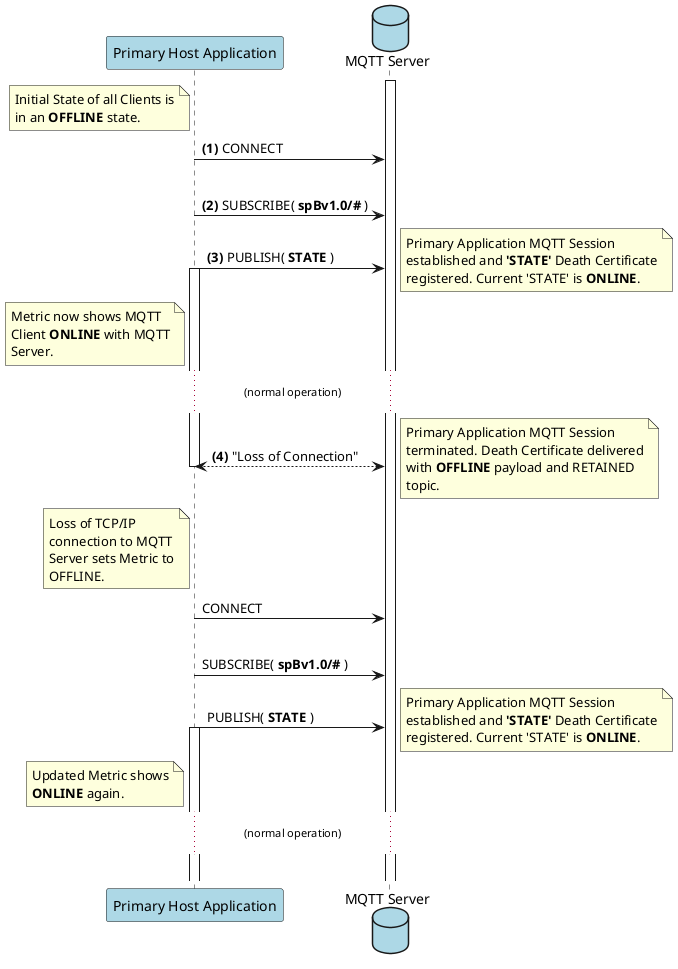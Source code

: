 @startuml
participant "Primary Host Application" as PrimApp #lightblue
database "MQTT Server" as Server #lightblue

activate Server


note left of PrimApp
Initial State of all Clients is
in an **OFFLINE** state.
end note

autonumber 1 "<b>(#)"
PrimApp -> Server : CONNECT

|||
PrimApp -> Server : SUBSCRIBE( **spBv1.0/#** )


PrimApp -> Server : PUBLISH( **STATE** )
activate PrimApp

note right
Primary Application MQTT Session
established and **'STATE'** Death Certificate
registered. Current 'STATE' is **ONLINE**.
end note


note left of PrimApp
Metric now shows MQTT
Client **ONLINE** with MQTT
Server.
end note

... (normal operation) ...


PrimApp <--> Server : "Loss of Connection"
autonumber stop

note left of PrimApp
Loss of TCP/IP
connection to MQTT
Server sets Metric to
OFFLINE.
end note

deactivate PrimApp

note right
Primary Application MQTT Session
terminated. Death Certificate delivered
with **OFFLINE** payload and RETAINED
topic.
end note

PrimApp -> Server : CONNECT

|||

PrimApp -> Server : SUBSCRIBE( **spBv1.0/#** )

PrimApp -> Server : PUBLISH( **STATE** )
activate PrimApp

note right
Primary Application MQTT Session
established and **'STATE'** Death Certificate
registered. Current 'STATE' is **ONLINE**.
end note


note left of PrimApp
Updated Metric shows
**ONLINE** again.
end note

... (normal operation) ...

|||
@enduml